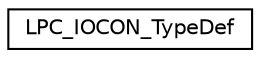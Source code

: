 digraph "Graphical Class Hierarchy"
{
  edge [fontname="Helvetica",fontsize="10",labelfontname="Helvetica",labelfontsize="10"];
  node [fontname="Helvetica",fontsize="10",shape=record];
  rankdir="LR";
  Node1 [label="LPC_IOCON_TypeDef",height=0.2,width=0.4,color="black", fillcolor="white", style="filled",URL="$dd/dbc/structLPC__IOCON__TypeDef.html"];
}
